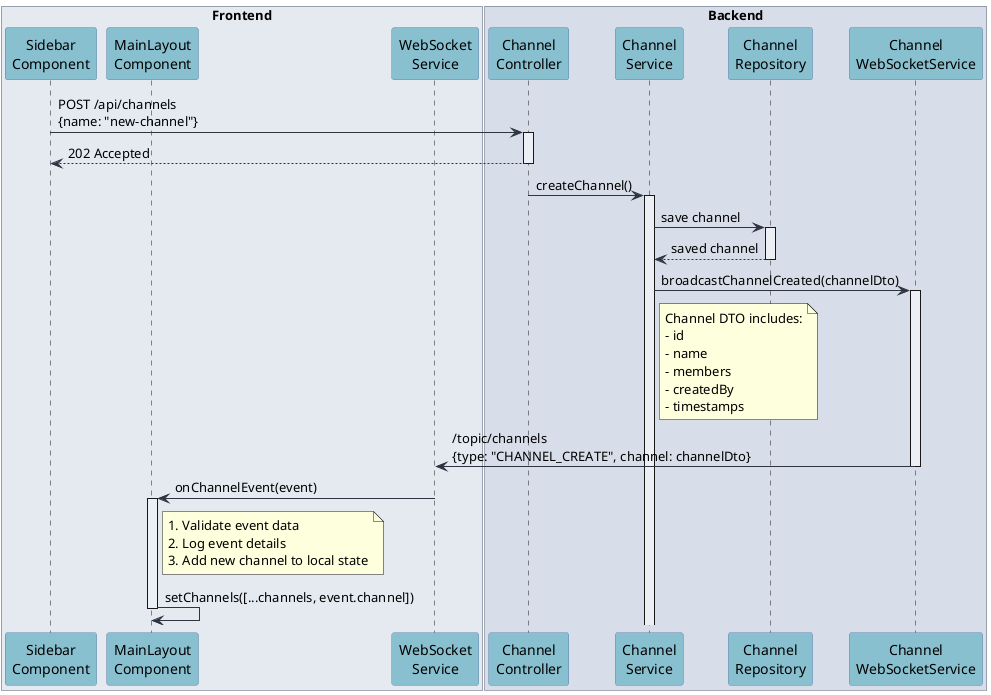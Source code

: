 @startuml Channel Creation Flow

' Styling
skinparam sequence {
    ArrowColor #2E3440
    LifeLineBackgroundColor #ECEFF4
    ParticipantBackgroundColor #88C0D0
    ParticipantBorderColor #5E81AC
    BoxBackgroundColor #D8DEE9
    BoxBorderColor #4C566A
}

box "Frontend" #E5E9F0
participant "Sidebar\nComponent" as Sidebar
participant "MainLayout\nComponent" as MainLayout
participant "WebSocket\nService" as WSService
end box

box "Backend" #D8DEE9
participant "Channel\nController" as Controller
participant "Channel\nService" as Service
participant "Channel\nRepository" as Repo
participant "Channel\nWebSocketService" as WSBackend
end box

' Flow
Sidebar -> Controller: POST /api/channels\n{name: "new-channel"}
activate Controller

Controller --> Sidebar: 202 Accepted
deactivate Controller

Controller -> Service: createChannel()
activate Service

Service -> Repo: save channel
activate Repo
Repo --> Service: saved channel
deactivate Repo

Service -> WSBackend: broadcastChannelCreated(channelDto)
activate WSBackend

note right of Service
  Channel DTO includes:
  - id
  - name
  - members
  - createdBy
  - timestamps
end note

WSBackend -> WSService: /topic/channels\n{type: "CHANNEL_CREATE", channel: channelDto}
deactivate WSBackend

WSService -> MainLayout: onChannelEvent(event)
activate MainLayout

note right of MainLayout
  1. Validate event data
  2. Log event details
  3. Add new channel to local state
end note

MainLayout -> MainLayout: setChannels([...channels, event.channel])
deactivate MainLayout

@enduml 